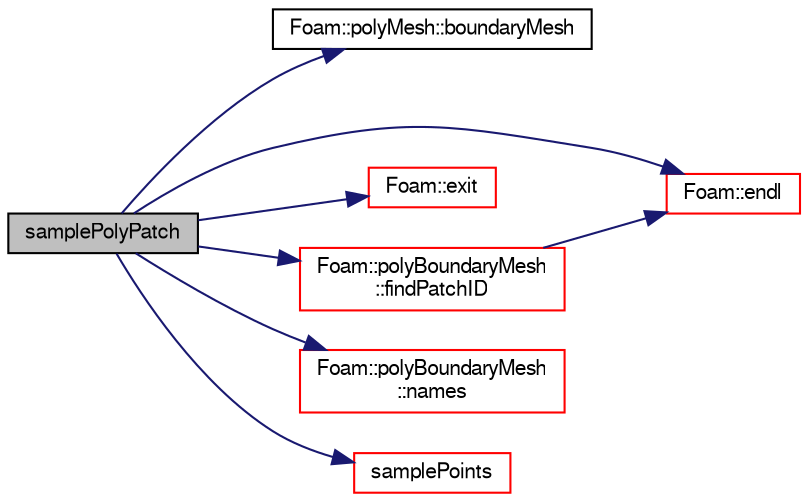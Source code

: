 digraph "samplePolyPatch"
{
  bgcolor="transparent";
  edge [fontname="FreeSans",fontsize="10",labelfontname="FreeSans",labelfontsize="10"];
  node [fontname="FreeSans",fontsize="10",shape=record];
  rankdir="LR";
  Node3684 [label="samplePolyPatch",height=0.2,width=0.4,color="black", fillcolor="grey75", style="filled", fontcolor="black"];
  Node3684 -> Node3685 [color="midnightblue",fontsize="10",style="solid",fontname="FreeSans"];
  Node3685 [label="Foam::polyMesh::boundaryMesh",height=0.2,width=0.4,color="black",URL="$a27410.html#a9f2b68c134340291eda6197f47f25484",tooltip="Return boundary mesh. "];
  Node3684 -> Node3686 [color="midnightblue",fontsize="10",style="solid",fontname="FreeSans"];
  Node3686 [label="Foam::endl",height=0.2,width=0.4,color="red",URL="$a21124.html#a2db8fe02a0d3909e9351bb4275b23ce4",tooltip="Add newline and flush stream. "];
  Node3684 -> Node3688 [color="midnightblue",fontsize="10",style="solid",fontname="FreeSans"];
  Node3688 [label="Foam::exit",height=0.2,width=0.4,color="red",URL="$a21124.html#a06ca7250d8e89caf05243ec094843642"];
  Node3684 -> Node3733 [color="midnightblue",fontsize="10",style="solid",fontname="FreeSans"];
  Node3733 [label="Foam::polyBoundaryMesh\l::findPatchID",height=0.2,width=0.4,color="red",URL="$a27402.html#ac89fe0aab9fe12bd4f0d3807495fe72b",tooltip="Find patch index given a name. "];
  Node3733 -> Node3686 [color="midnightblue",fontsize="10",style="solid",fontname="FreeSans"];
  Node3684 -> Node3737 [color="midnightblue",fontsize="10",style="solid",fontname="FreeSans"];
  Node3737 [label="Foam::polyBoundaryMesh\l::names",height=0.2,width=0.4,color="red",URL="$a27402.html#ada6aa4fc7adb36994dc5e27d319a3acc",tooltip="Return a list of patch names. "];
  Node3684 -> Node3739 [color="midnightblue",fontsize="10",style="solid",fontname="FreeSans"];
  Node3739 [label="samplePoints",height=0.2,width=0.4,color="red",URL="$a25094.html#a8612410d6387008e01c65ec2d840c7f6",tooltip="Get the sample points. "];
}
